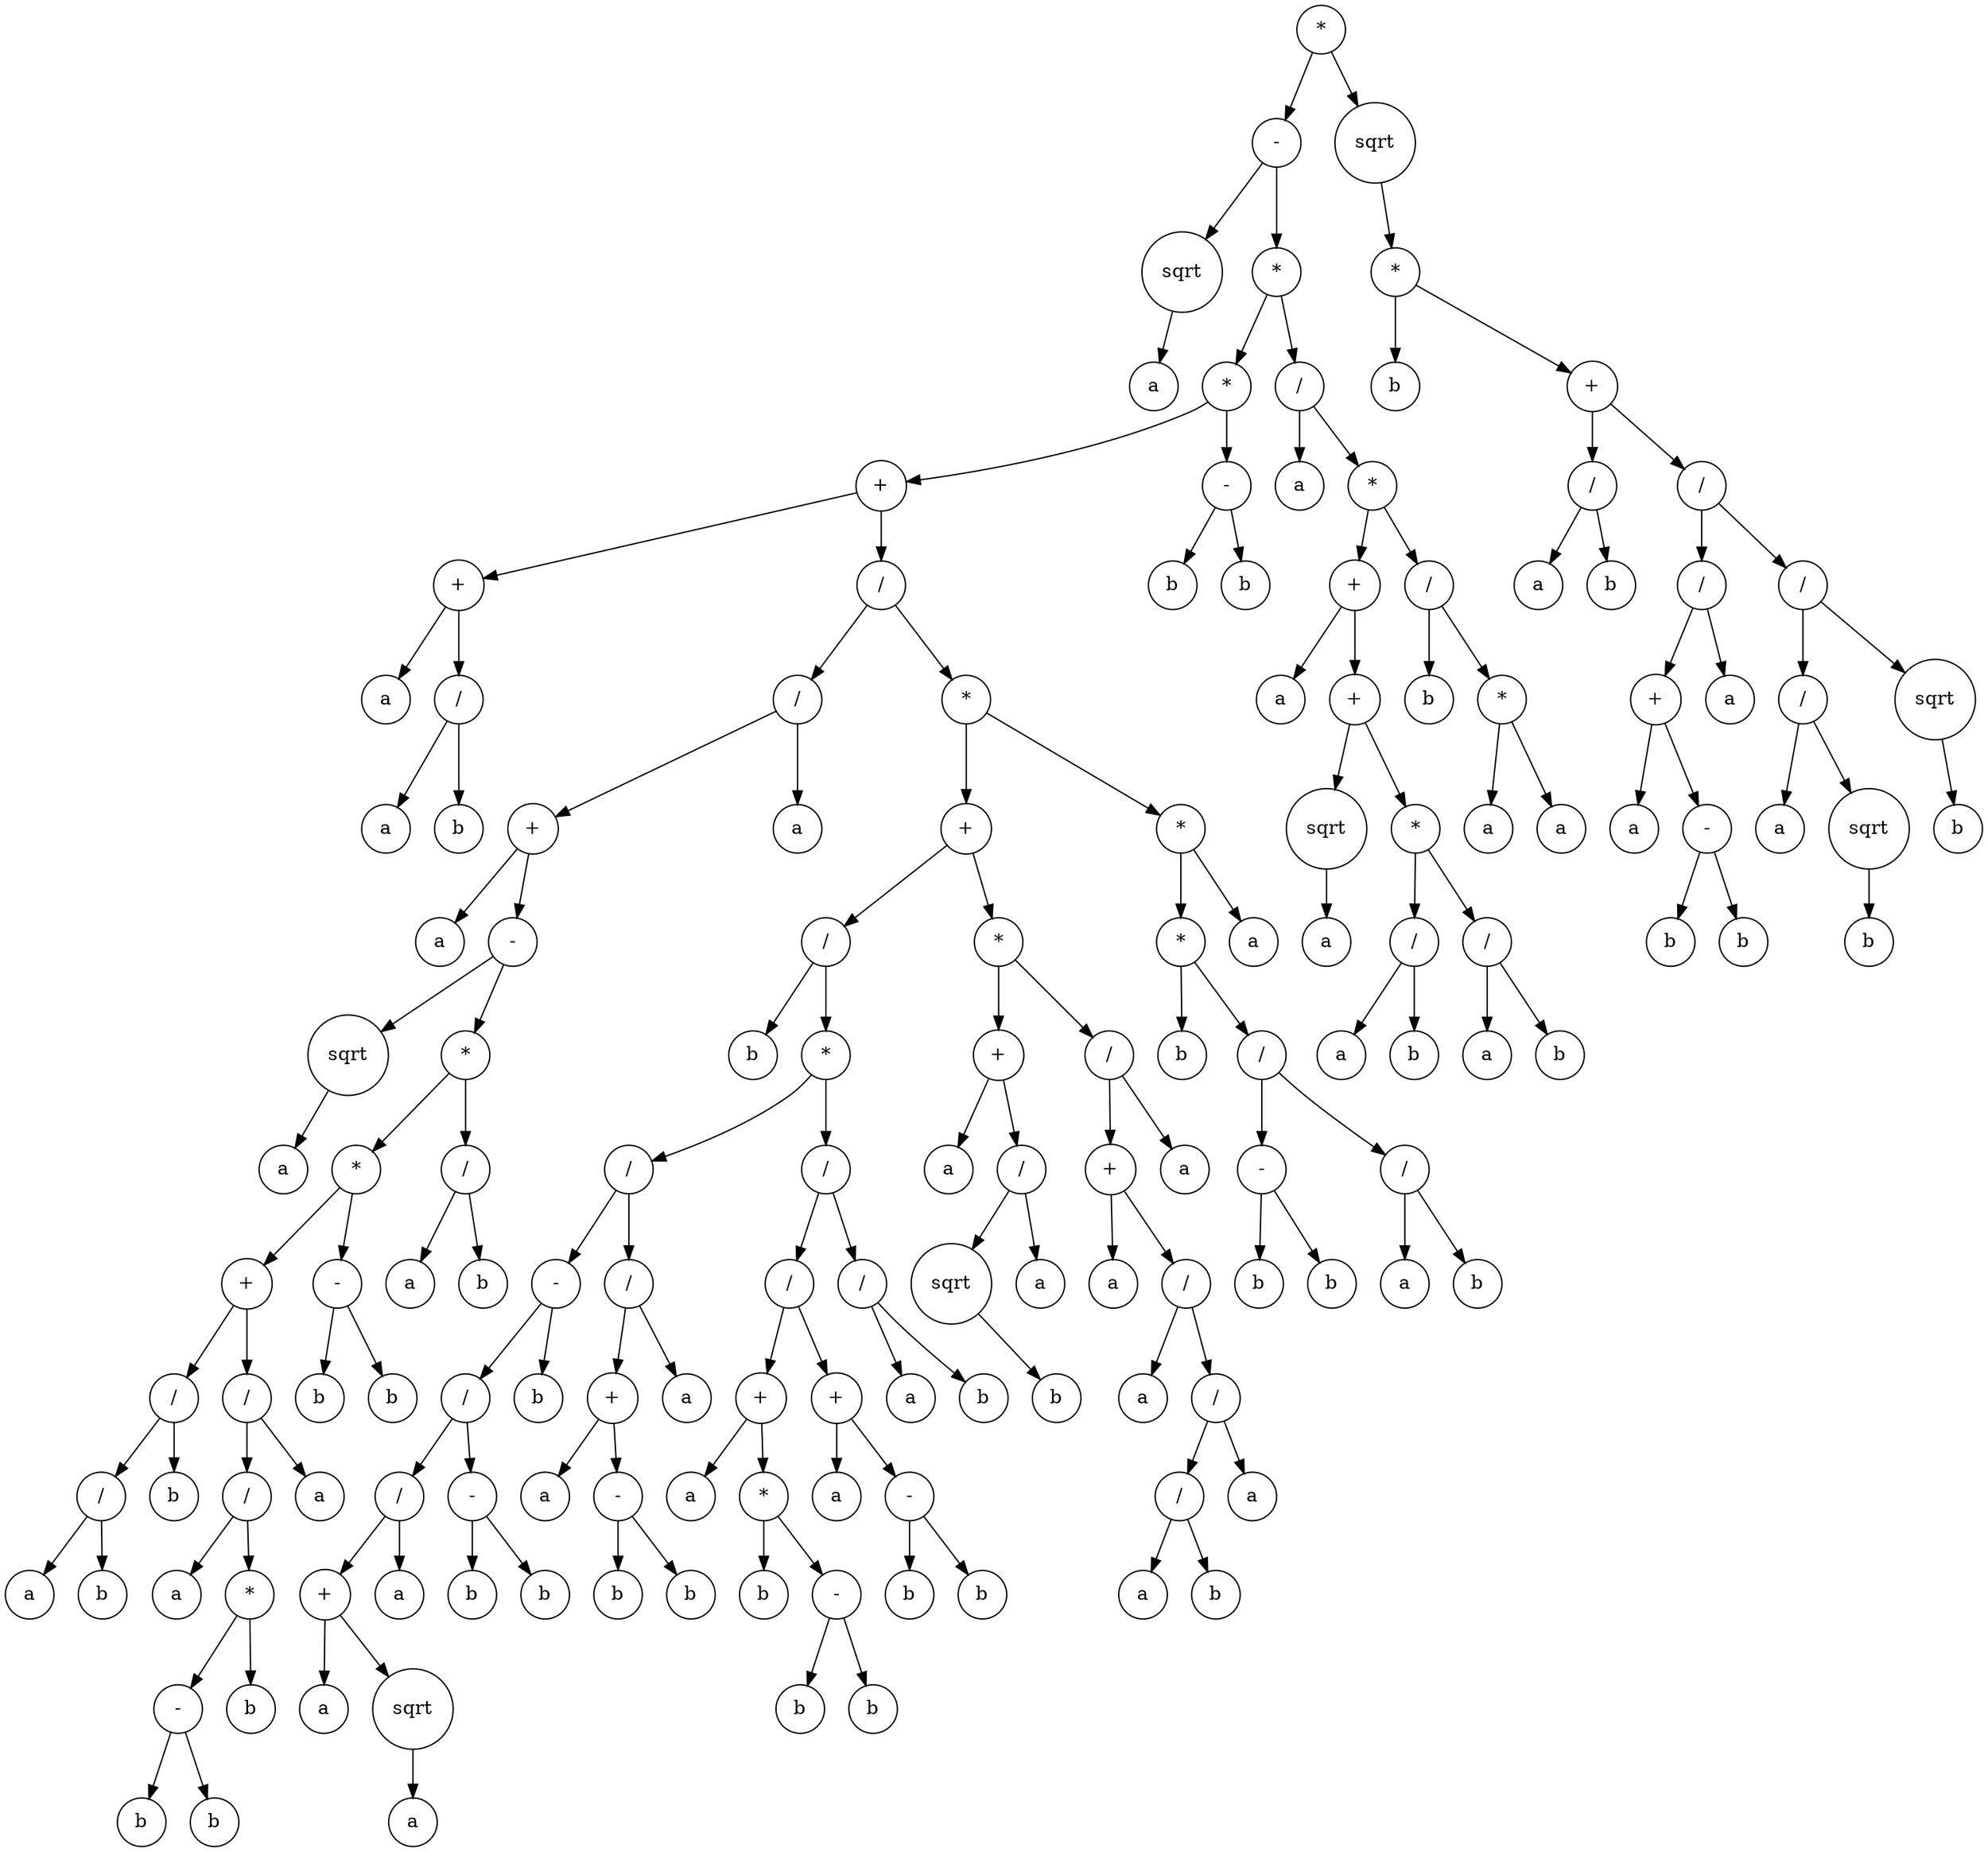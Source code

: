 digraph g {
graph [ordering=out];
node [shape=circle];
n[label = "*"];
n0[label = "-"];
n00[label = "sqrt"];
n000[label = "a"];
n00 -> n000;
n0 -> n00;
n01[label = "*"];
n010[label = "*"];
n0100[label = "+"];
n01000[label = "+"];
n010000[label = "a"];
n01000 -> n010000;
n010001[label = "/"];
n0100010[label = "a"];
n010001 -> n0100010;
n0100011[label = "b"];
n010001 -> n0100011;
n01000 -> n010001;
n0100 -> n01000;
n01001[label = "/"];
n010010[label = "/"];
n0100100[label = "+"];
n01001000[label = "a"];
n0100100 -> n01001000;
n01001001[label = "-"];
n010010010[label = "sqrt"];
n0100100100[label = "a"];
n010010010 -> n0100100100;
n01001001 -> n010010010;
n010010011[label = "*"];
n0100100110[label = "*"];
n01001001100[label = "+"];
n010010011000[label = "/"];
n0100100110000[label = "/"];
n01001001100000[label = "a"];
n0100100110000 -> n01001001100000;
n01001001100001[label = "b"];
n0100100110000 -> n01001001100001;
n010010011000 -> n0100100110000;
n0100100110001[label = "b"];
n010010011000 -> n0100100110001;
n01001001100 -> n010010011000;
n010010011001[label = "/"];
n0100100110010[label = "/"];
n01001001100100[label = "a"];
n0100100110010 -> n01001001100100;
n01001001100101[label = "*"];
n010010011001010[label = "-"];
n0100100110010100[label = "b"];
n010010011001010 -> n0100100110010100;
n0100100110010101[label = "b"];
n010010011001010 -> n0100100110010101;
n01001001100101 -> n010010011001010;
n010010011001011[label = "b"];
n01001001100101 -> n010010011001011;
n0100100110010 -> n01001001100101;
n010010011001 -> n0100100110010;
n0100100110011[label = "a"];
n010010011001 -> n0100100110011;
n01001001100 -> n010010011001;
n0100100110 -> n01001001100;
n01001001101[label = "-"];
n010010011010[label = "b"];
n01001001101 -> n010010011010;
n010010011011[label = "b"];
n01001001101 -> n010010011011;
n0100100110 -> n01001001101;
n010010011 -> n0100100110;
n0100100111[label = "/"];
n01001001110[label = "a"];
n0100100111 -> n01001001110;
n01001001111[label = "b"];
n0100100111 -> n01001001111;
n010010011 -> n0100100111;
n01001001 -> n010010011;
n0100100 -> n01001001;
n010010 -> n0100100;
n0100101[label = "a"];
n010010 -> n0100101;
n01001 -> n010010;
n010011[label = "*"];
n0100110[label = "+"];
n01001100[label = "/"];
n010011000[label = "b"];
n01001100 -> n010011000;
n010011001[label = "*"];
n0100110010[label = "/"];
n01001100100[label = "-"];
n010011001000[label = "/"];
n0100110010000[label = "/"];
n01001100100000[label = "+"];
n010011001000000[label = "a"];
n01001100100000 -> n010011001000000;
n010011001000001[label = "sqrt"];
n0100110010000010[label = "a"];
n010011001000001 -> n0100110010000010;
n01001100100000 -> n010011001000001;
n0100110010000 -> n01001100100000;
n01001100100001[label = "a"];
n0100110010000 -> n01001100100001;
n010011001000 -> n0100110010000;
n0100110010001[label = "-"];
n01001100100010[label = "b"];
n0100110010001 -> n01001100100010;
n01001100100011[label = "b"];
n0100110010001 -> n01001100100011;
n010011001000 -> n0100110010001;
n01001100100 -> n010011001000;
n010011001001[label = "b"];
n01001100100 -> n010011001001;
n0100110010 -> n01001100100;
n01001100101[label = "/"];
n010011001010[label = "+"];
n0100110010100[label = "a"];
n010011001010 -> n0100110010100;
n0100110010101[label = "-"];
n01001100101010[label = "b"];
n0100110010101 -> n01001100101010;
n01001100101011[label = "b"];
n0100110010101 -> n01001100101011;
n010011001010 -> n0100110010101;
n01001100101 -> n010011001010;
n010011001011[label = "a"];
n01001100101 -> n010011001011;
n0100110010 -> n01001100101;
n010011001 -> n0100110010;
n0100110011[label = "/"];
n01001100110[label = "/"];
n010011001100[label = "+"];
n0100110011000[label = "a"];
n010011001100 -> n0100110011000;
n0100110011001[label = "*"];
n01001100110010[label = "b"];
n0100110011001 -> n01001100110010;
n01001100110011[label = "-"];
n010011001100110[label = "b"];
n01001100110011 -> n010011001100110;
n010011001100111[label = "b"];
n01001100110011 -> n010011001100111;
n0100110011001 -> n01001100110011;
n010011001100 -> n0100110011001;
n01001100110 -> n010011001100;
n010011001101[label = "+"];
n0100110011010[label = "a"];
n010011001101 -> n0100110011010;
n0100110011011[label = "-"];
n01001100110110[label = "b"];
n0100110011011 -> n01001100110110;
n01001100110111[label = "b"];
n0100110011011 -> n01001100110111;
n010011001101 -> n0100110011011;
n01001100110 -> n010011001101;
n0100110011 -> n01001100110;
n01001100111[label = "/"];
n010011001110[label = "a"];
n01001100111 -> n010011001110;
n010011001111[label = "b"];
n01001100111 -> n010011001111;
n0100110011 -> n01001100111;
n010011001 -> n0100110011;
n01001100 -> n010011001;
n0100110 -> n01001100;
n01001101[label = "*"];
n010011010[label = "+"];
n0100110100[label = "a"];
n010011010 -> n0100110100;
n0100110101[label = "/"];
n01001101010[label = "sqrt"];
n010011010100[label = "b"];
n01001101010 -> n010011010100;
n0100110101 -> n01001101010;
n01001101011[label = "a"];
n0100110101 -> n01001101011;
n010011010 -> n0100110101;
n01001101 -> n010011010;
n010011011[label = "/"];
n0100110110[label = "+"];
n01001101100[label = "a"];
n0100110110 -> n01001101100;
n01001101101[label = "/"];
n010011011010[label = "a"];
n01001101101 -> n010011011010;
n010011011011[label = "/"];
n0100110110110[label = "/"];
n01001101101100[label = "a"];
n0100110110110 -> n01001101101100;
n01001101101101[label = "b"];
n0100110110110 -> n01001101101101;
n010011011011 -> n0100110110110;
n0100110110111[label = "a"];
n010011011011 -> n0100110110111;
n01001101101 -> n010011011011;
n0100110110 -> n01001101101;
n010011011 -> n0100110110;
n0100110111[label = "a"];
n010011011 -> n0100110111;
n01001101 -> n010011011;
n0100110 -> n01001101;
n010011 -> n0100110;
n0100111[label = "*"];
n01001110[label = "*"];
n010011100[label = "b"];
n01001110 -> n010011100;
n010011101[label = "/"];
n0100111010[label = "-"];
n01001110100[label = "b"];
n0100111010 -> n01001110100;
n01001110101[label = "b"];
n0100111010 -> n01001110101;
n010011101 -> n0100111010;
n0100111011[label = "/"];
n01001110110[label = "a"];
n0100111011 -> n01001110110;
n01001110111[label = "b"];
n0100111011 -> n01001110111;
n010011101 -> n0100111011;
n01001110 -> n010011101;
n0100111 -> n01001110;
n01001111[label = "a"];
n0100111 -> n01001111;
n010011 -> n0100111;
n01001 -> n010011;
n0100 -> n01001;
n010 -> n0100;
n0101[label = "-"];
n01010[label = "b"];
n0101 -> n01010;
n01011[label = "b"];
n0101 -> n01011;
n010 -> n0101;
n01 -> n010;
n011[label = "/"];
n0110[label = "a"];
n011 -> n0110;
n0111[label = "*"];
n01110[label = "+"];
n011100[label = "a"];
n01110 -> n011100;
n011101[label = "+"];
n0111010[label = "sqrt"];
n01110100[label = "a"];
n0111010 -> n01110100;
n011101 -> n0111010;
n0111011[label = "*"];
n01110110[label = "/"];
n011101100[label = "a"];
n01110110 -> n011101100;
n011101101[label = "b"];
n01110110 -> n011101101;
n0111011 -> n01110110;
n01110111[label = "/"];
n011101110[label = "a"];
n01110111 -> n011101110;
n011101111[label = "b"];
n01110111 -> n011101111;
n0111011 -> n01110111;
n011101 -> n0111011;
n01110 -> n011101;
n0111 -> n01110;
n01111[label = "/"];
n011110[label = "b"];
n01111 -> n011110;
n011111[label = "*"];
n0111110[label = "a"];
n011111 -> n0111110;
n0111111[label = "a"];
n011111 -> n0111111;
n01111 -> n011111;
n0111 -> n01111;
n011 -> n0111;
n01 -> n011;
n0 -> n01;
n -> n0;
n1[label = "sqrt"];
n10[label = "*"];
n100[label = "b"];
n10 -> n100;
n101[label = "+"];
n1010[label = "/"];
n10100[label = "a"];
n1010 -> n10100;
n10101[label = "b"];
n1010 -> n10101;
n101 -> n1010;
n1011[label = "/"];
n10110[label = "/"];
n101100[label = "+"];
n1011000[label = "a"];
n101100 -> n1011000;
n1011001[label = "-"];
n10110010[label = "b"];
n1011001 -> n10110010;
n10110011[label = "b"];
n1011001 -> n10110011;
n101100 -> n1011001;
n10110 -> n101100;
n101101[label = "a"];
n10110 -> n101101;
n1011 -> n10110;
n10111[label = "/"];
n101110[label = "/"];
n1011100[label = "a"];
n101110 -> n1011100;
n1011101[label = "sqrt"];
n10111010[label = "b"];
n1011101 -> n10111010;
n101110 -> n1011101;
n10111 -> n101110;
n101111[label = "sqrt"];
n1011110[label = "b"];
n101111 -> n1011110;
n10111 -> n101111;
n1011 -> n10111;
n101 -> n1011;
n10 -> n101;
n1 -> n10;
n -> n1;
}
